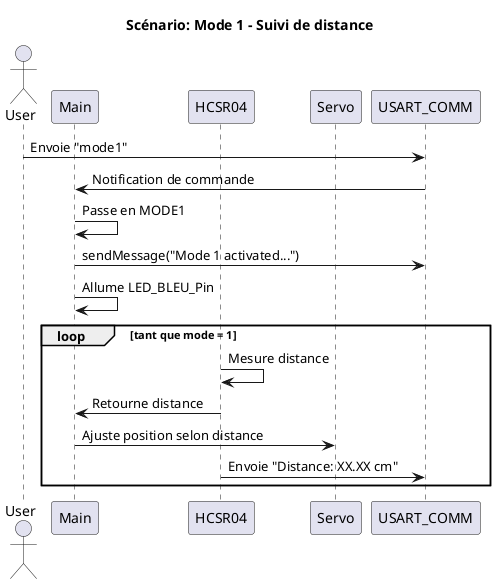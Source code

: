 @startuml
' Participants (modules)
actor "User" as User
participant "Main" as Main
participant "HCSR04" as HCSR04
participant "Servo" as Servo
participant "USART_COMM" as USART

title Scénario: Mode 1 - Suivi de distance

User -> USART: Envoie "mode1"
USART -> Main: Notification de commande
Main -> Main: Passe en MODE1
Main -> USART: sendMessage("Mode 1 activated...")
Main -> Main: Allume LED_BLEU_Pin

loop tant que mode = 1
  HCSR04 -> HCSR04: Mesure distance
  HCSR04 -> Main: Retourne distance
  Main -> Servo: Ajuste position selon distance
  HCSR04 -> USART: Envoie "Distance: XX.XX cm"
end
@enduml